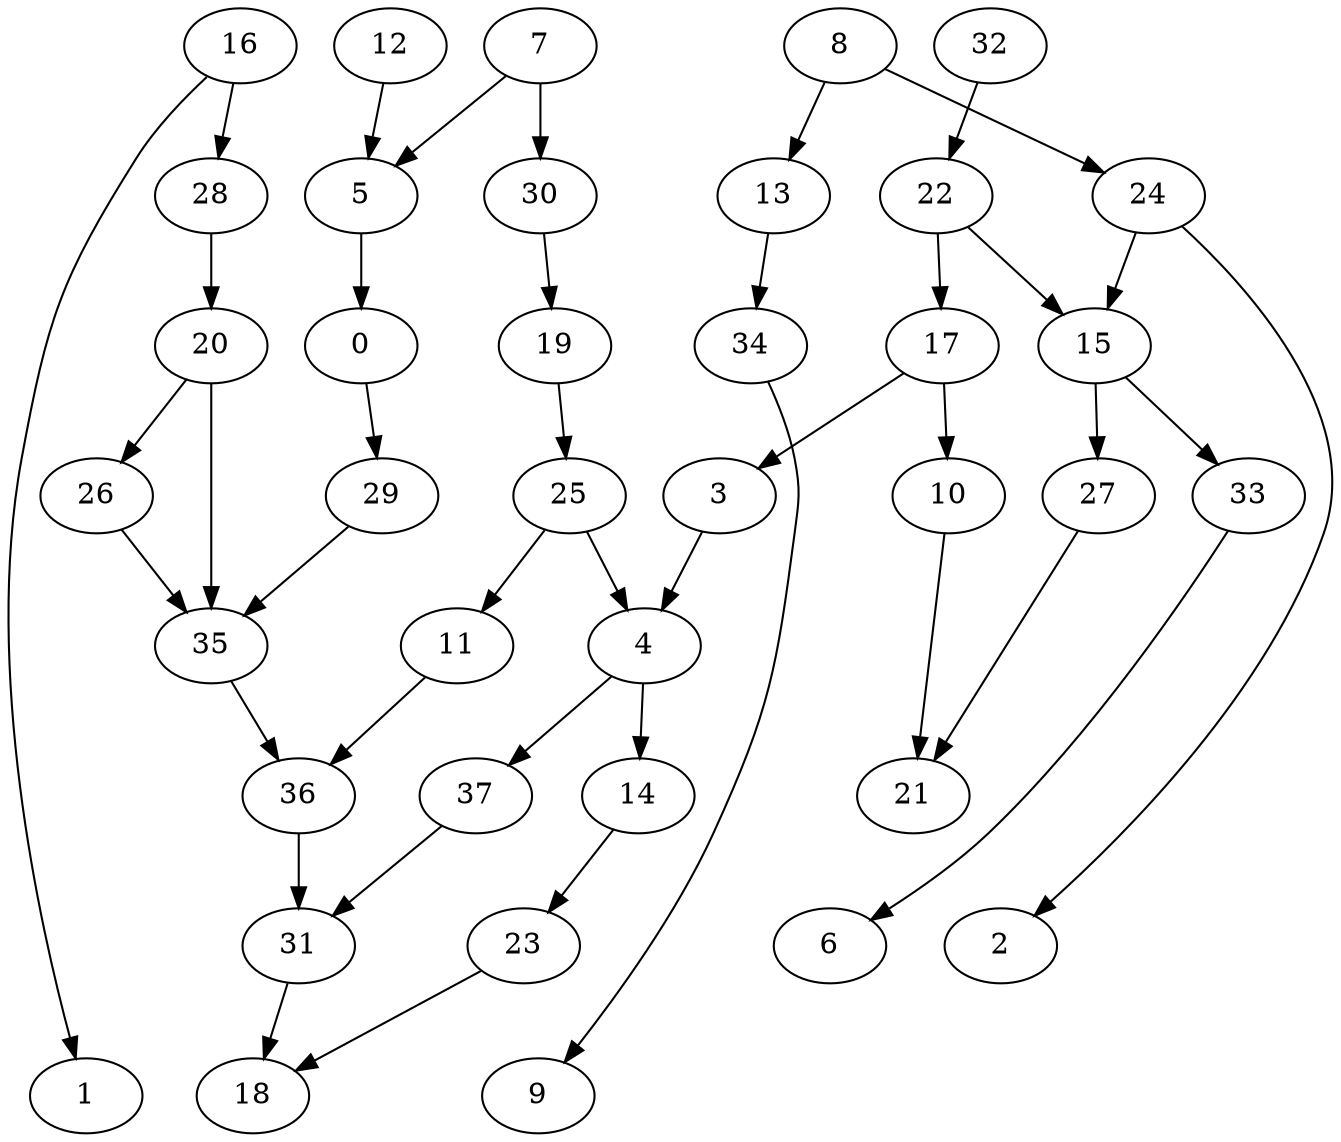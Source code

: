 digraph g {
0;
1;
2;
3;
4;
5;
6;
7;
8;
9;
10;
11;
12;
13;
14;
15;
16;
17;
18;
19;
20;
21;
22;
23;
24;
25;
26;
27;
28;
29;
30;
31;
32;
33;
34;
35;
36;
37;
0 -> 29 [weight=0];
3 -> 4 [weight=1];
4 -> 37 [weight=0];
4 -> 14 [weight=0];
5 -> 0 [weight=1];
7 -> 5 [weight=0];
7 -> 30 [weight=1];
8 -> 13 [weight=0];
8 -> 24 [weight=0];
10 -> 21 [weight=0];
11 -> 36 [weight=0];
12 -> 5 [weight=0];
13 -> 34 [weight=0];
14 -> 23 [weight=0];
15 -> 27 [weight=0];
15 -> 33 [weight=0];
16 -> 1 [weight=0];
16 -> 28 [weight=0];
17 -> 3 [weight=0];
17 -> 10 [weight=0];
19 -> 25 [weight=0];
20 -> 35 [weight=1];
20 -> 26 [weight=0];
22 -> 15 [weight=0];
22 -> 17 [weight=0];
23 -> 18 [weight=0];
24 -> 15 [weight=0];
24 -> 2 [weight=0];
25 -> 4 [weight=1];
25 -> 11 [weight=0];
26 -> 35 [weight=0];
27 -> 21 [weight=0];
28 -> 20 [weight=0];
29 -> 35 [weight=0];
30 -> 19 [weight=0];
31 -> 18 [weight=0];
32 -> 22 [weight=0];
33 -> 6 [weight=0];
34 -> 9 [weight=0];
35 -> 36 [weight=0];
36 -> 31 [weight=1];
37 -> 31 [weight=0];
}
